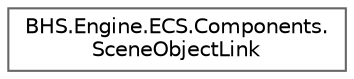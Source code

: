 digraph "Иерархия классов. Графический вид."
{
 // LATEX_PDF_SIZE
  bgcolor="transparent";
  edge [fontname=Helvetica,fontsize=10,labelfontname=Helvetica,labelfontsize=10];
  node [fontname=Helvetica,fontsize=10,shape=box,height=0.2,width=0.4];
  rankdir="LR";
  Node0 [id="Node000000",label="BHS.Engine.ECS.Components.\lSceneObjectLink",height=0.2,width=0.4,color="grey40", fillcolor="white", style="filled",URL="$structBHS_1_1Engine_1_1ECS_1_1Components_1_1SceneObjectLink.html",tooltip="Компонент связи с объектом сцены для синхронизации"];
}
